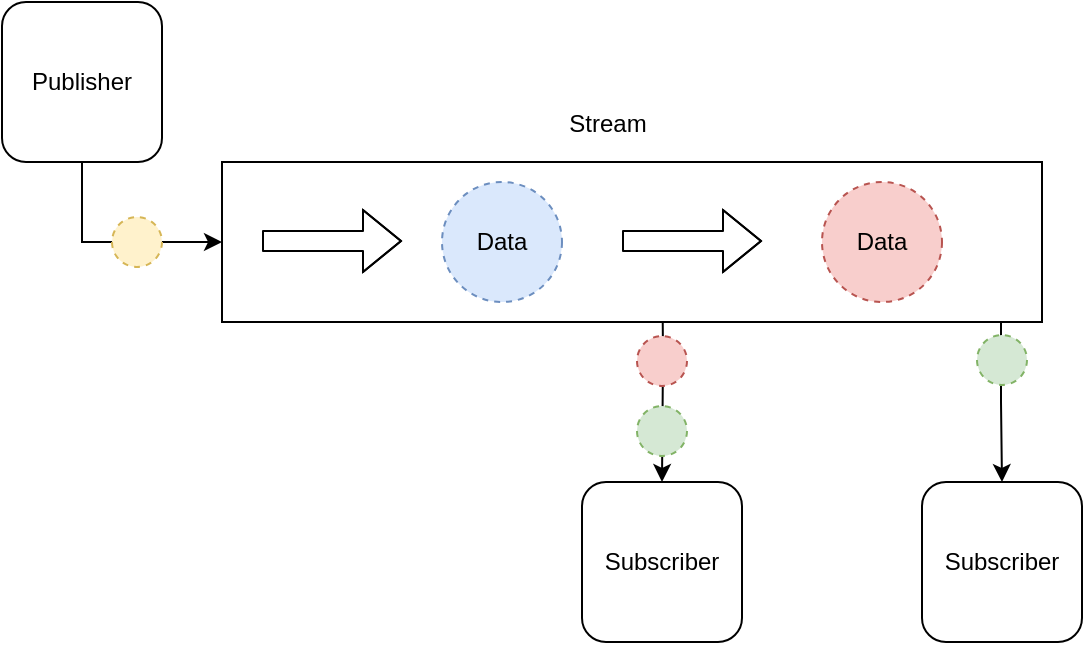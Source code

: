 <mxfile version="12.0.2" type="device" pages="1"><diagram id="44GgJHzTxhTJAzdiQnJq" name="Page-1"><mxGraphModel dx="782" dy="437" grid="1" gridSize="10" guides="1" tooltips="1" connect="1" arrows="1" fold="1" page="1" pageScale="1" pageWidth="827" pageHeight="1169" math="0" shadow="0"><root><mxCell id="0"/><mxCell id="1" parent="0"/><mxCell id="N4x1P98bZHMTbXhJk_yj-10" style="edgeStyle=orthogonalEdgeStyle;rounded=0;orthogonalLoop=1;jettySize=auto;html=1;entryX=0.5;entryY=0;entryDx=0;entryDy=0;" edge="1" parent="1" target="N4x1P98bZHMTbXhJk_yj-7"><mxGeometry relative="1" as="geometry"><mxPoint x="440" y="153.023" as="sourcePoint"/></mxGeometry></mxCell><mxCell id="N4x1P98bZHMTbXhJk_yj-12" style="edgeStyle=orthogonalEdgeStyle;rounded=0;orthogonalLoop=1;jettySize=auto;html=1;exitX=0.95;exitY=0.981;exitDx=0;exitDy=0;exitPerimeter=0;" edge="1" parent="1" source="N4x1P98bZHMTbXhJk_yj-4" target="N4x1P98bZHMTbXhJk_yj-8"><mxGeometry relative="1" as="geometry"><mxPoint x="603" y="210" as="sourcePoint"/></mxGeometry></mxCell><mxCell id="N4x1P98bZHMTbXhJk_yj-4" value="" style="rounded=0;whiteSpace=wrap;html=1;gradientColor=none;glass=0;comic=0;shadow=0;" vertex="1" parent="1"><mxGeometry x="220" y="120" width="410" height="80" as="geometry"/></mxCell><mxCell id="N4x1P98bZHMTbXhJk_yj-9" style="edgeStyle=orthogonalEdgeStyle;rounded=0;orthogonalLoop=1;jettySize=auto;html=1;exitX=0.5;exitY=1;exitDx=0;exitDy=0;entryX=0;entryY=0.5;entryDx=0;entryDy=0;" edge="1" parent="1" source="N4x1P98bZHMTbXhJk_yj-6" target="N4x1P98bZHMTbXhJk_yj-4"><mxGeometry relative="1" as="geometry"/></mxCell><mxCell id="N4x1P98bZHMTbXhJk_yj-6" value="Publisher" style="whiteSpace=wrap;html=1;aspect=fixed;glass=0;rounded=1;comic=0;shadow=0;" vertex="1" parent="1"><mxGeometry x="110" y="40" width="80" height="80" as="geometry"/></mxCell><mxCell id="N4x1P98bZHMTbXhJk_yj-7" value="Subscriber" style="whiteSpace=wrap;html=1;aspect=fixed;rounded=1;" vertex="1" parent="1"><mxGeometry x="400" y="280" width="80" height="80" as="geometry"/></mxCell><mxCell id="N4x1P98bZHMTbXhJk_yj-8" value="Subscriber" style="whiteSpace=wrap;html=1;aspect=fixed;rounded=1;" vertex="1" parent="1"><mxGeometry x="570" y="280" width="80" height="80" as="geometry"/></mxCell><mxCell id="N4x1P98bZHMTbXhJk_yj-13" value="Data" style="ellipse;whiteSpace=wrap;html=1;aspect=fixed;fillColor=#dae8fc;strokeColor=#6c8ebf;dashed=1;" vertex="1" parent="1"><mxGeometry x="330" y="130" width="60" height="60" as="geometry"/></mxCell><mxCell id="N4x1P98bZHMTbXhJk_yj-14" value="Data" style="ellipse;whiteSpace=wrap;html=1;aspect=fixed;fillColor=#f8cecc;strokeColor=#b85450;dashed=1;" vertex="1" parent="1"><mxGeometry x="520" y="130" width="60" height="60" as="geometry"/></mxCell><mxCell id="N4x1P98bZHMTbXhJk_yj-15" value="" style="ellipse;whiteSpace=wrap;html=1;aspect=fixed;fillColor=#f8cecc;strokeColor=#b85450;dashed=1;" vertex="1" parent="1"><mxGeometry x="427.5" y="207" width="25" height="25" as="geometry"/></mxCell><mxCell id="N4x1P98bZHMTbXhJk_yj-16" value="" style="ellipse;whiteSpace=wrap;html=1;aspect=fixed;fillColor=#d5e8d4;strokeColor=#82b366;dashed=1;" vertex="1" parent="1"><mxGeometry x="597.5" y="206.5" width="25" height="25" as="geometry"/></mxCell><mxCell id="N4x1P98bZHMTbXhJk_yj-18" value="" style="ellipse;whiteSpace=wrap;html=1;aspect=fixed;fillColor=#d5e8d4;strokeColor=#82b366;dashed=1;" vertex="1" parent="1"><mxGeometry x="427.5" y="242" width="25" height="25" as="geometry"/></mxCell><mxCell id="N4x1P98bZHMTbXhJk_yj-19" value="" style="ellipse;whiteSpace=wrap;html=1;aspect=fixed;fillColor=#fff2cc;strokeColor=#d6b656;dashed=1;" vertex="1" parent="1"><mxGeometry x="165" y="147.5" width="25" height="25" as="geometry"/></mxCell><mxCell id="N4x1P98bZHMTbXhJk_yj-21" value="" style="shape=flexArrow;endArrow=classic;html=1;" edge="1" parent="1"><mxGeometry width="50" height="50" relative="1" as="geometry"><mxPoint x="240" y="159.5" as="sourcePoint"/><mxPoint x="310" y="159.5" as="targetPoint"/><Array as="points"><mxPoint x="250" y="159.5"/></Array></mxGeometry></mxCell><mxCell id="N4x1P98bZHMTbXhJk_yj-22" value="" style="shape=flexArrow;endArrow=classic;html=1;" edge="1" parent="1"><mxGeometry width="50" height="50" relative="1" as="geometry"><mxPoint x="420" y="159.5" as="sourcePoint"/><mxPoint x="490" y="159.5" as="targetPoint"/><Array as="points"><mxPoint x="430" y="159.5"/></Array></mxGeometry></mxCell><mxCell id="N4x1P98bZHMTbXhJk_yj-25" value="Stream" style="text;html=1;strokeColor=none;fillColor=none;align=center;verticalAlign=middle;whiteSpace=wrap;rounded=0;" vertex="1" parent="1"><mxGeometry x="393" y="90.778" width="40" height="20" as="geometry"/></mxCell></root></mxGraphModel></diagram></mxfile>